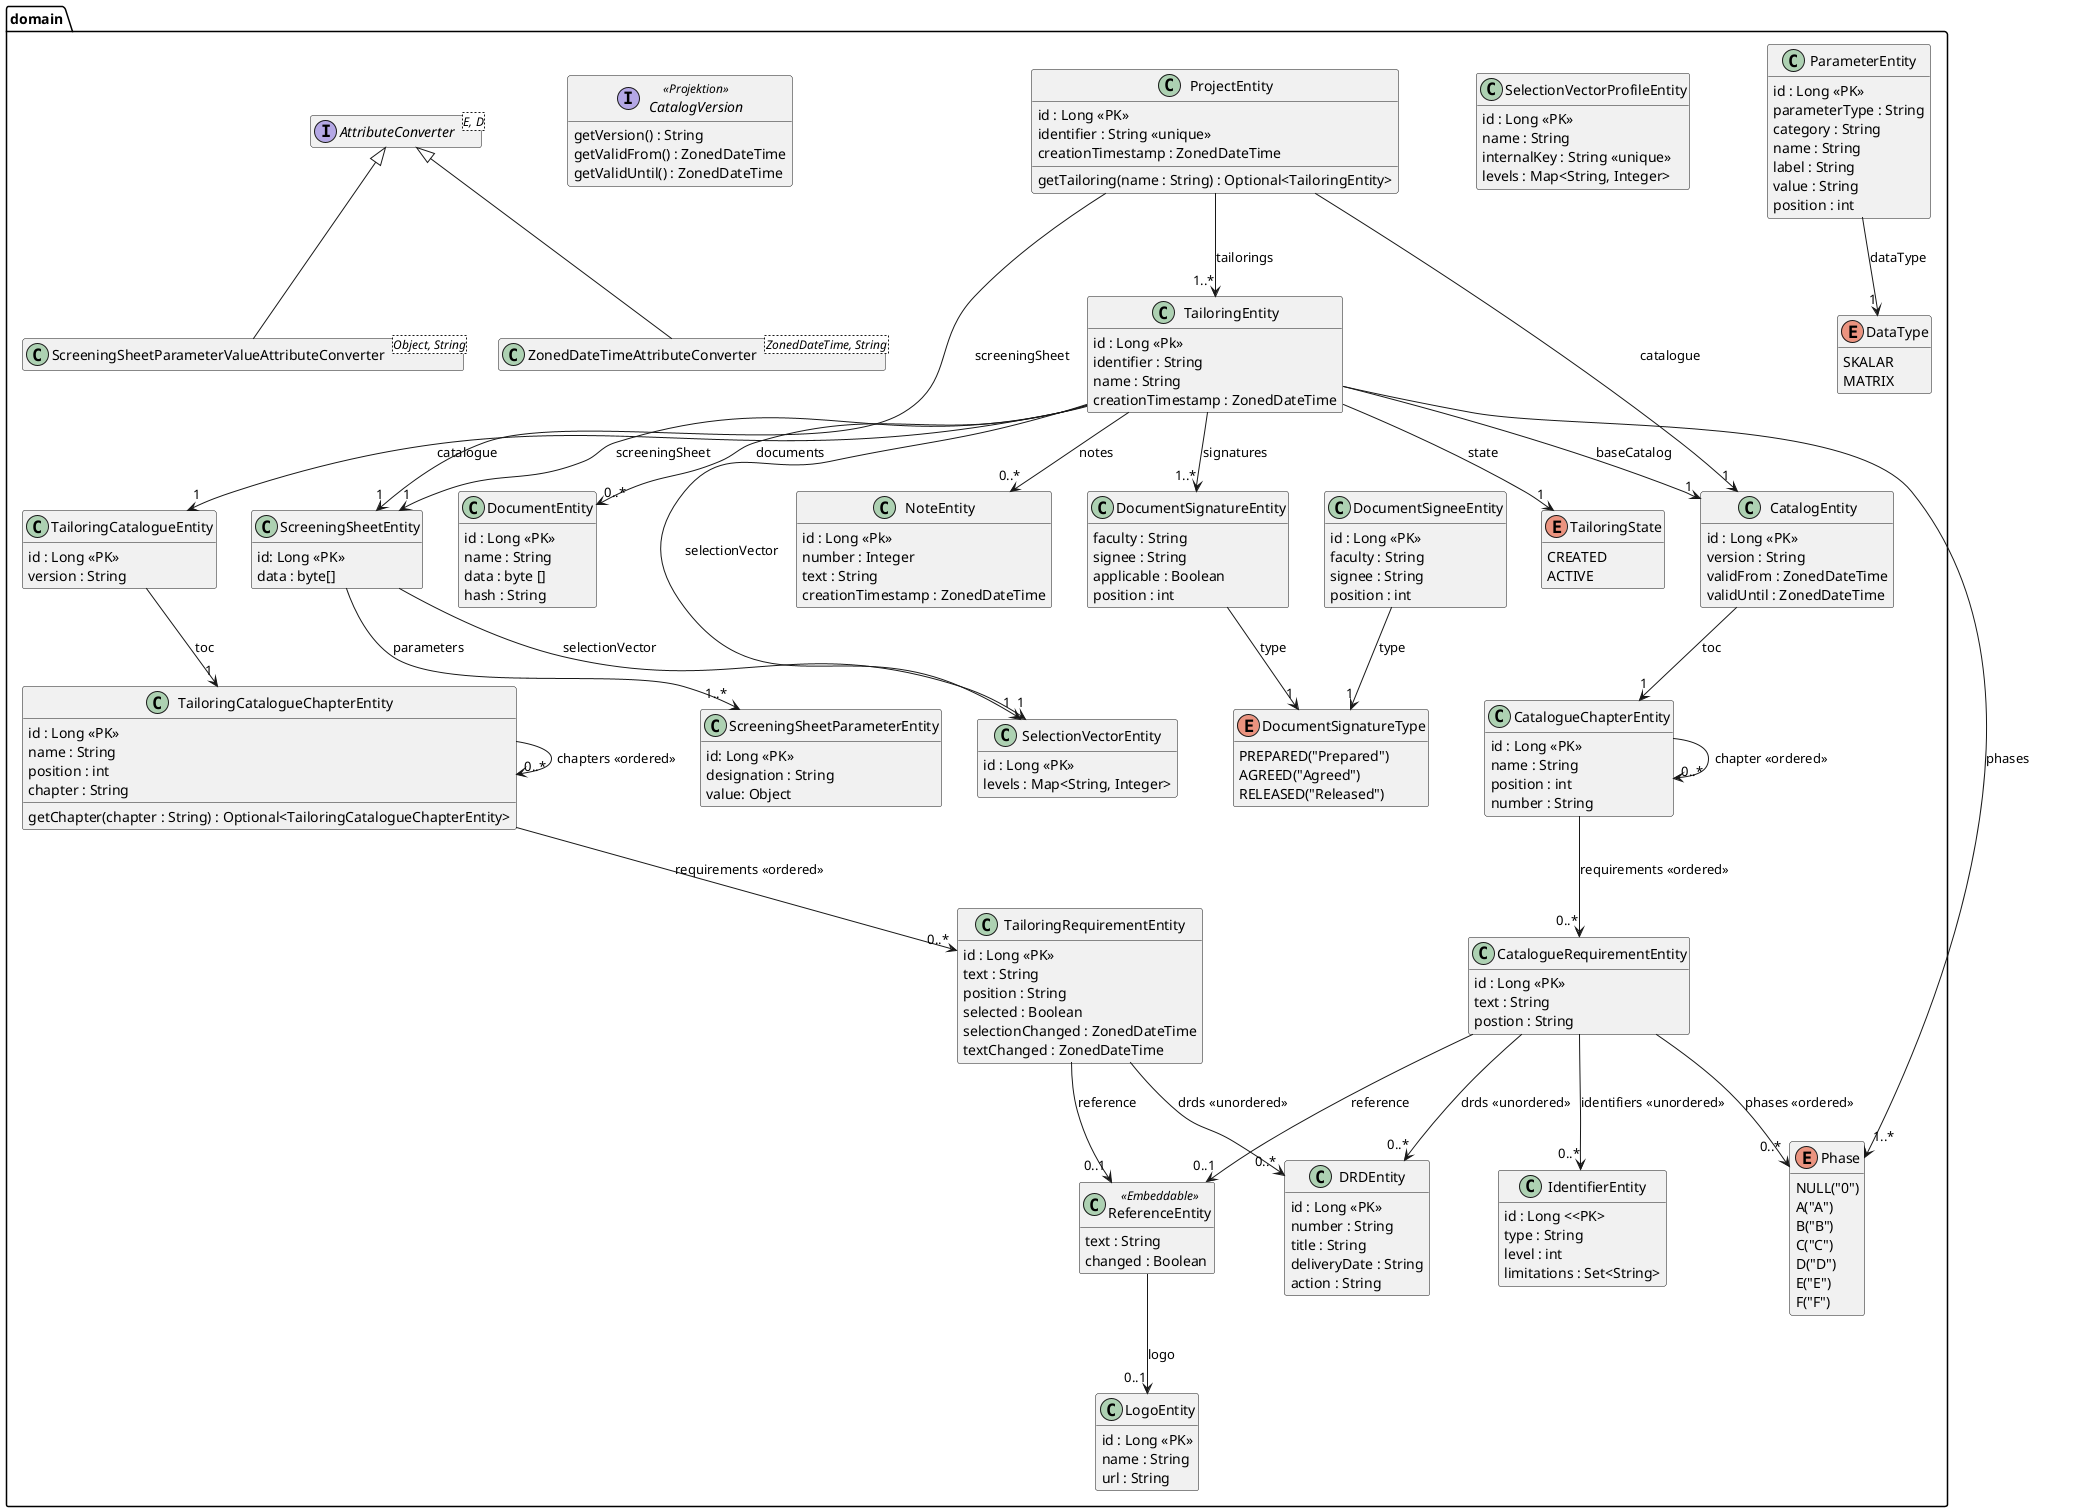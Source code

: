 @startuml db.png
skinparam componentStyle uml2
'skinparam linetype ortho

package domain {

    enum DataType {
        SKALAR
        MATRIX
    }

    class ParameterEntity {
        id : Long <<PK>>
        parameterType : String
        category : String
        name : String
        label : String
        value : String
        position : int
    }
    ParameterEntity --> "1" DataType : dataType

    class Phase {
    }


    enum TailoringState {
        CREATED
        ACTIVE
    }

    class DRDEntity {
        id : Long <<PK>>
        number : String
        title : String
        deliveryDate : String
        action : String
    }

    class LogoEntity {
        id : Long <<PK>>
        name : String
        url : String
    }

    class ReferenceEntity <<Embeddable>>{
        text : String
        changed : Boolean
    }
    ReferenceEntity --> "0..1" LogoEntity : logo

    class IdentifierEntity {
        id : Long <<PK>
        type : String
        level : int
        limitations : Set<String>
    }

    class CatalogueRequirementEntity {
        id : Long <<PK>>
        text : String
        postion : String
    }
    CatalogueRequirementEntity --> "0..1" ReferenceEntity : reference
    CatalogueRequirementEntity --> "0..*" Phase : phases <<ordered>>
    CatalogueRequirementEntity --> "0..*" IdentifierEntity : identifiers <<unordered>>
    CatalogueRequirementEntity --> "0..*" DRDEntity : drds <<unordered>>

    class CatalogueChapterEntity {
        id : Long <<PK>>
        name : String
        position : int
        number : String
    }
    CatalogueChapterEntity --> "0..*" CatalogueChapterEntity : chapter <<ordered>>
    CatalogueChapterEntity --> "0..*" CatalogueRequirementEntity : requirements <<ordered>>

    class CatalogEntity {
        id : Long <<PK>>
        version : String
        validFrom : ZonedDateTime
        validUntil : ZonedDateTime
    }
    CatalogEntity --> "1" CatalogueChapterEntity : toc

    enum Phase {
        NULL("0")
        A("A")
        B("B")
        C("C")
        D("D")
        E("E")
        F("F")
    }

    class SelectionVectorEntity {
        id : Long <<PK>>
        levels : Map<String, Integer>
    }

    class SelectionVectorProfileEntity {
        id : Long <<PK>>
        name : String
        internalKey : String <<unique>>
        levels : Map<String, Integer>
    }

    class ScreeningSheetParameterEntity {
        id: Long <<PK>>
        designation : String
        value: Object
    }

    class ScreeningSheetEntity {
        id: Long <<PK>>
        data : byte[]
    }
    ScreeningSheetEntity --> "1..*" ScreeningSheetParameterEntity : parameters
    ScreeningSheetEntity --> "1" SelectionVectorEntity : selectionVector

    class TailoringRequirementEntity {
        id : Long <<PK>>
        text : String
        position : String
        selected : Boolean
        selectionChanged : ZonedDateTime
        textChanged : ZonedDateTime
    }
    TailoringRequirementEntity --> "0..1" ReferenceEntity : reference
    TailoringRequirementEntity --> "0..*" DRDEntity : drds <<unordered>>

    class TailoringCatalogueChapterEntity {
        id : Long <<PK>>
        name : String
        position : int
        chapter : String
        getChapter(chapter : String) : Optional<TailoringCatalogueChapterEntity>
    }
    TailoringCatalogueChapterEntity --> "0..*" TailoringCatalogueChapterEntity : chapters <<ordered>>
    TailoringCatalogueChapterEntity --> "0..*" TailoringRequirementEntity : requirements <<ordered>>

    enum DocumentSignatureType {
        PREPARED("Prepared")
        AGREED("Agreed")
        RELEASED("Released")
    }

    class DocumentEntity {
        id : Long <<PK>>
        name : String
        data : byte []
        hash : String
    }

    class DocumentSignatureEntity {
        faculty : String
        signee : String
        applicable : Boolean
        position : int
    }
    DocumentSignatureEntity --> "1" DocumentSignatureType : type

    class DocumentSigneeEntity {
        id : Long <<PK>>
        faculty : String
        signee : String
        position : int

    }
    DocumentSigneeEntity --> "1" DocumentSignatureType : type

    class NoteEntity {
        id : Long <<Pk>>
        number : Integer
        text : String
        creationTimestamp : ZonedDateTime
    }

    class TailoringEntity {
        id : Long <<Pk>>
        identifier : String
        name : String
        creationTimestamp : ZonedDateTime
    }
    TailoringEntity --> "1" SelectionVectorEntity : selectionVector
    TailoringEntity --> "1" CatalogEntity : baseCatalog
    TailoringEntity --> "1" ScreeningSheetEntity : screeningSheet
    TailoringEntity --> "1..*" Phase : phases
    TailoringEntity --> "1" TailoringCatalogueEntity : catalogue
    TailoringEntity --> "1" TailoringState : state
    TailoringEntity --> "1..*" DocumentSignatureEntity : signatures
    TailoringEntity --> "0..*" DocumentEntity : documents
    TailoringEntity --> "0..*" NoteEntity : notes

    class TailoringCatalogueEntity {
        id : Long <<PK>>
        version : String
    }
    TailoringCatalogueEntity --> "1" TailoringCatalogueChapterEntity : toc

    class ProjectEntity {
        id : Long <<PK>>
        identifier : String <<unique>>
        creationTimestamp : ZonedDateTime
        getTailoring(name : String) : Optional<TailoringEntity>
    }
    ProjectEntity --> "1" CatalogEntity : catalogue
    ProjectEntity --> "1" ScreeningSheetEntity : screeningSheet
    ProjectEntity --> "1..*" TailoringEntity : tailorings


    interface CatalogVersion<<Projektion>> {
        getVersion() : String
        getValidFrom() : ZonedDateTime
        getValidUntil() : ZonedDateTime
    }

    interface AttributeConverter<E, D>

    class ScreeningSheetParameterValueAttributeConverter<Object, String> {
    }
    AttributeConverter <|-- ScreeningSheetParameterValueAttributeConverter

    class ZonedDateTimeAttributeConverter<ZonedDateTime, String> {
    }
    AttributeConverter <|-- ZonedDateTimeAttributeConverter

}

hide empty members
@enduml